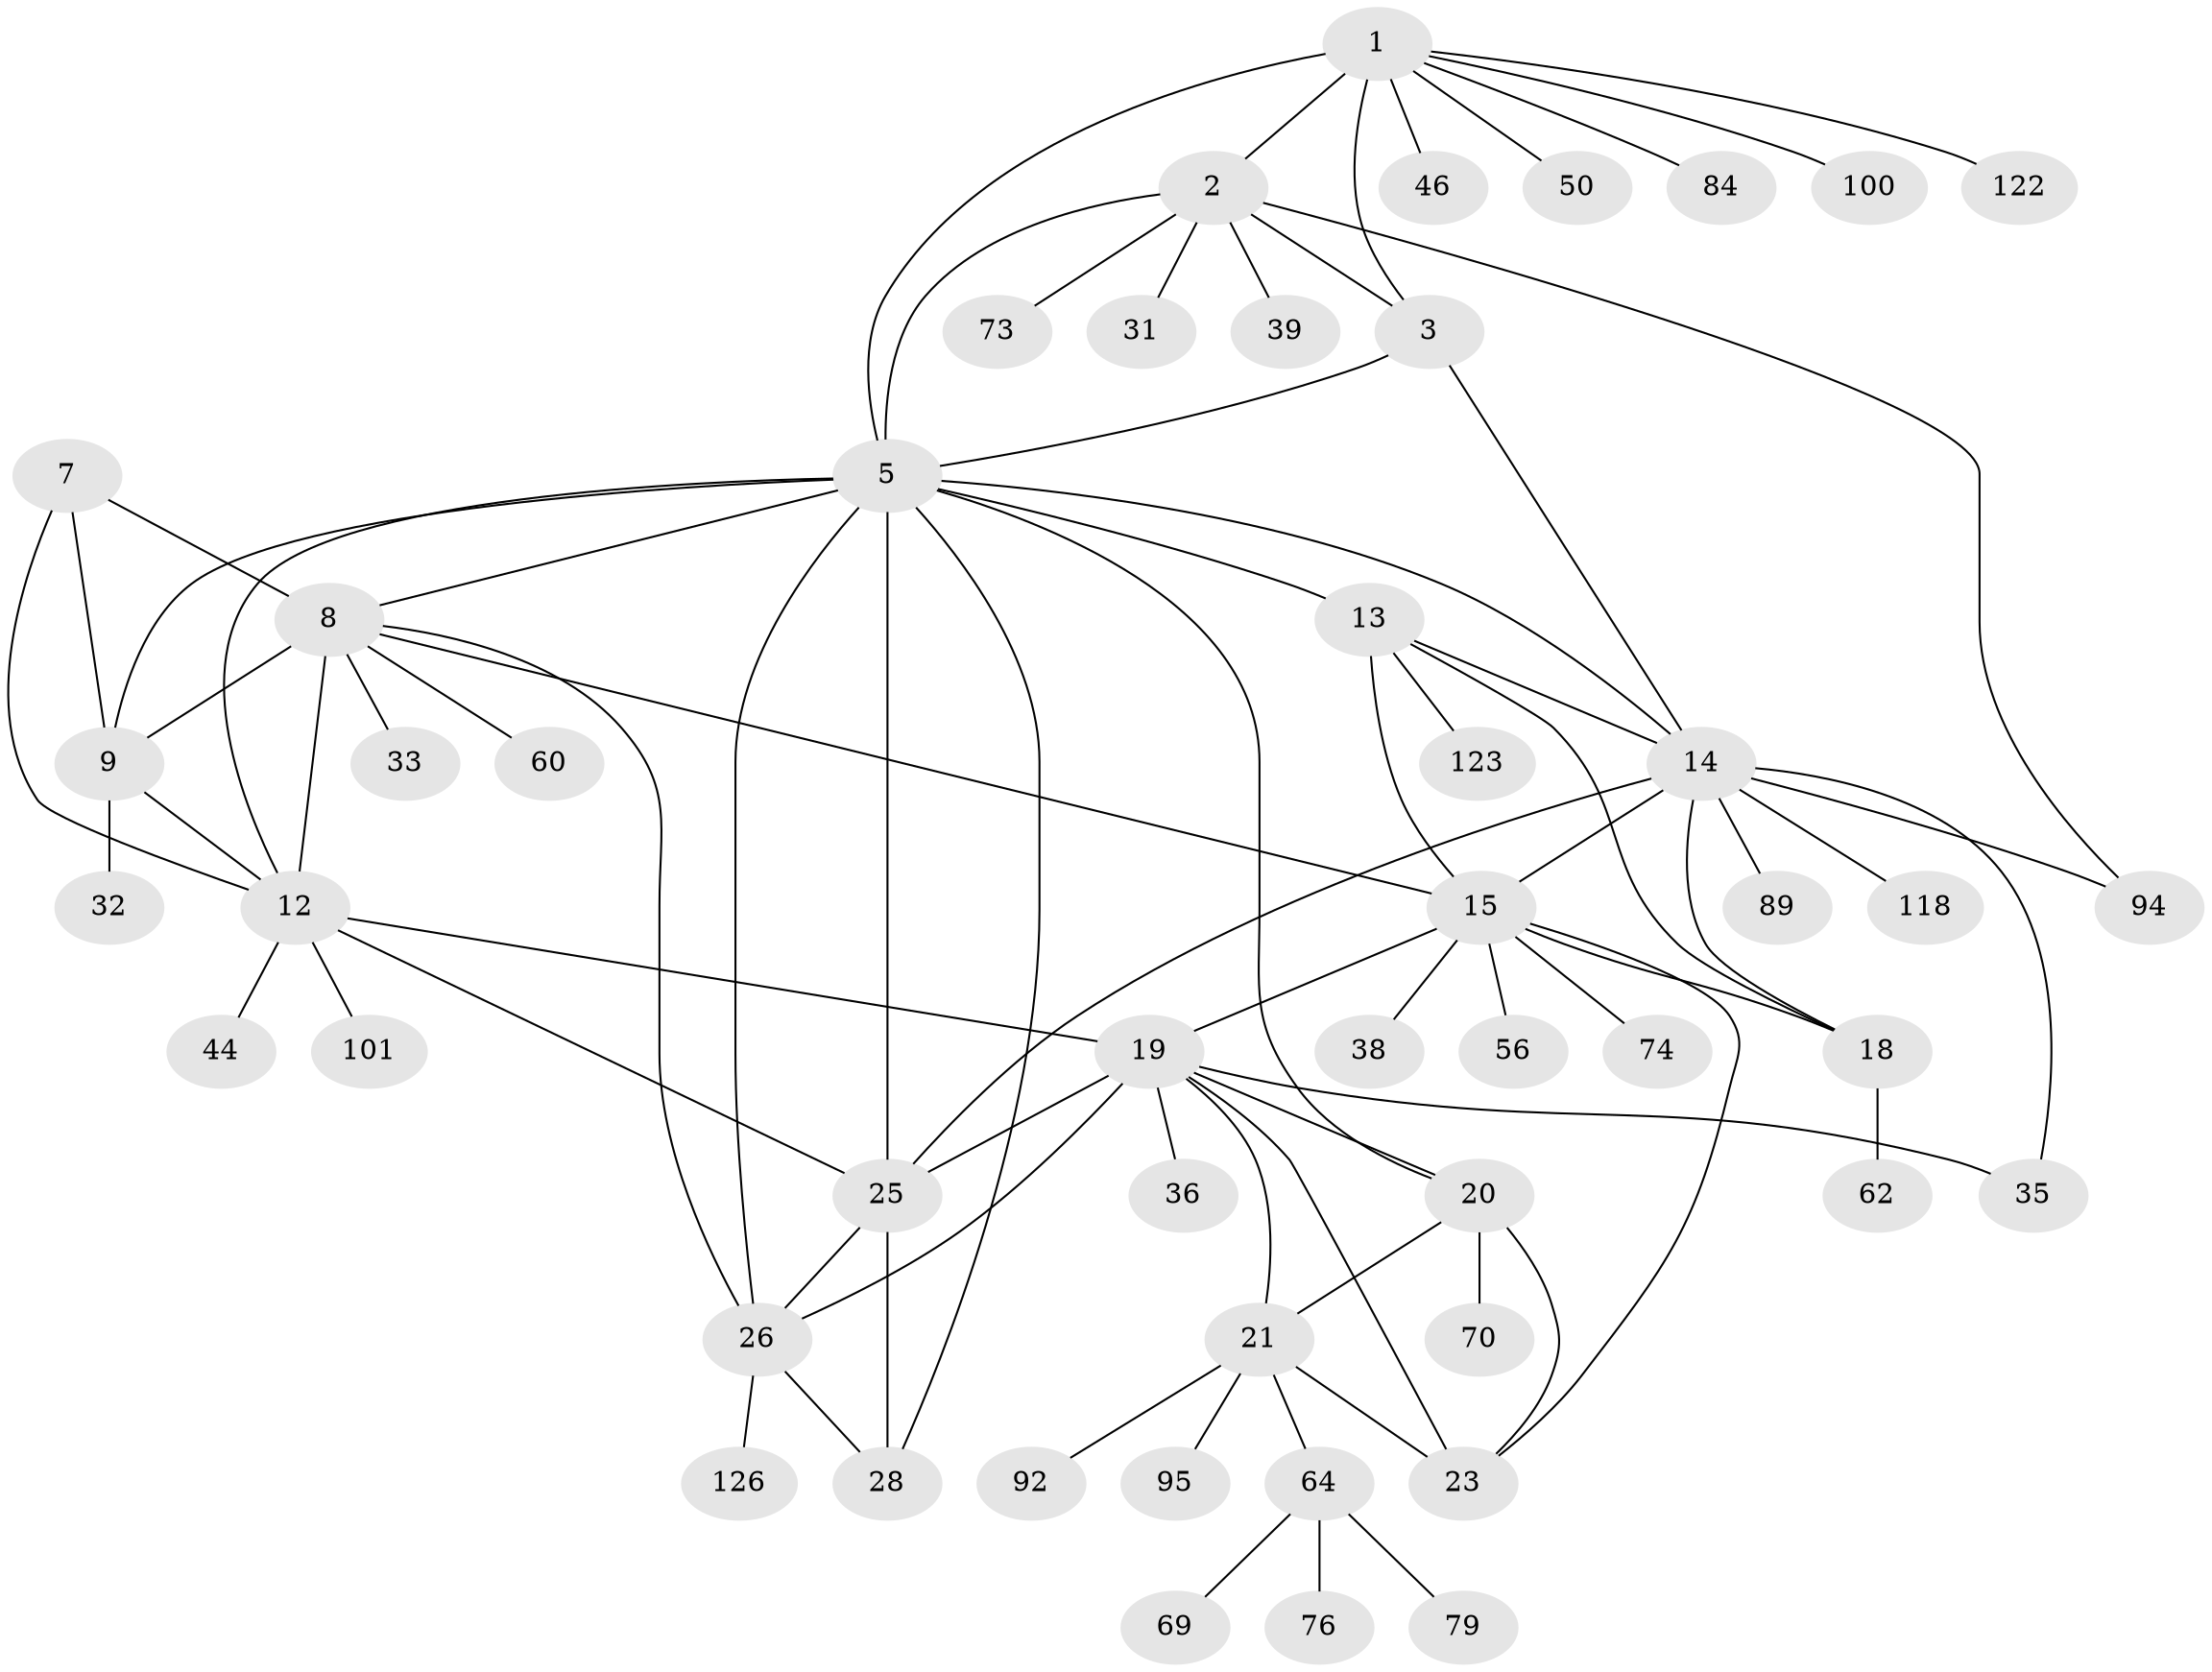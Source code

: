 // original degree distribution, {10: 0.031746031746031744, 9: 0.023809523809523808, 5: 0.007936507936507936, 11: 0.023809523809523808, 12: 0.023809523809523808, 6: 0.05555555555555555, 7: 0.031746031746031744, 8: 0.031746031746031744, 14: 0.007936507936507936, 1: 0.5634920634920635, 3: 0.031746031746031744, 2: 0.15079365079365079, 4: 0.015873015873015872}
// Generated by graph-tools (version 1.1) at 2025/19/03/04/25 18:19:47]
// undirected, 50 vertices, 79 edges
graph export_dot {
graph [start="1"]
  node [color=gray90,style=filled];
  1;
  2;
  3 [super="+75+112+71+4"];
  5 [super="+6+108+107+103+81"];
  7 [super="+57"];
  8 [super="+105+113+116+10"];
  9 [super="+59+11"];
  12 [super="+41"];
  13;
  14;
  15 [super="+17+93+48+16"];
  18;
  19 [super="+106+110+109+22+24"];
  20 [super="+37+125+111"];
  21;
  23;
  25 [super="+55+30"];
  26;
  28 [super="+91"];
  31;
  32;
  33;
  35 [super="+88+65"];
  36;
  38;
  39;
  44 [super="+68+80"];
  46;
  50 [super="+66"];
  56;
  60;
  62;
  64;
  69 [super="+119+90"];
  70 [super="+72"];
  73;
  74;
  76;
  79;
  84;
  89;
  92;
  94;
  95;
  100;
  101;
  118;
  122;
  123;
  126;
  1 -- 2;
  1 -- 3 [weight=2];
  1 -- 5 [weight=2];
  1 -- 46;
  1 -- 50;
  1 -- 84;
  1 -- 100;
  1 -- 122;
  2 -- 3 [weight=2];
  2 -- 5 [weight=2];
  2 -- 31;
  2 -- 39;
  2 -- 73;
  2 -- 94;
  3 -- 5 [weight=4];
  3 -- 14;
  5 -- 8;
  5 -- 12;
  5 -- 13;
  5 -- 20 [weight=2];
  5 -- 25 [weight=5];
  5 -- 26 [weight=2];
  5 -- 28 [weight=2];
  5 -- 9;
  5 -- 14;
  7 -- 8 [weight=2];
  7 -- 9 [weight=2];
  7 -- 12;
  8 -- 9 [weight=4];
  8 -- 12 [weight=2];
  8 -- 26;
  8 -- 33;
  8 -- 60;
  8 -- 15;
  9 -- 12 [weight=2];
  9 -- 32;
  12 -- 44;
  12 -- 101;
  12 -- 19 [weight=2];
  12 -- 25;
  13 -- 14;
  13 -- 15 [weight=3];
  13 -- 18;
  13 -- 123;
  14 -- 15 [weight=3];
  14 -- 18;
  14 -- 89;
  14 -- 94;
  14 -- 118;
  14 -- 35;
  14 -- 25;
  15 -- 18 [weight=3];
  15 -- 56;
  15 -- 38;
  15 -- 74;
  15 -- 23;
  15 -- 19;
  18 -- 62;
  19 -- 20 [weight=3];
  19 -- 21 [weight=3];
  19 -- 23 [weight=3];
  19 -- 35;
  19 -- 26;
  19 -- 36;
  19 -- 25;
  20 -- 21;
  20 -- 23;
  20 -- 70;
  21 -- 23;
  21 -- 64;
  21 -- 92;
  21 -- 95;
  25 -- 26 [weight=2];
  25 -- 28 [weight=2];
  26 -- 28;
  26 -- 126;
  64 -- 69;
  64 -- 76;
  64 -- 79;
}
